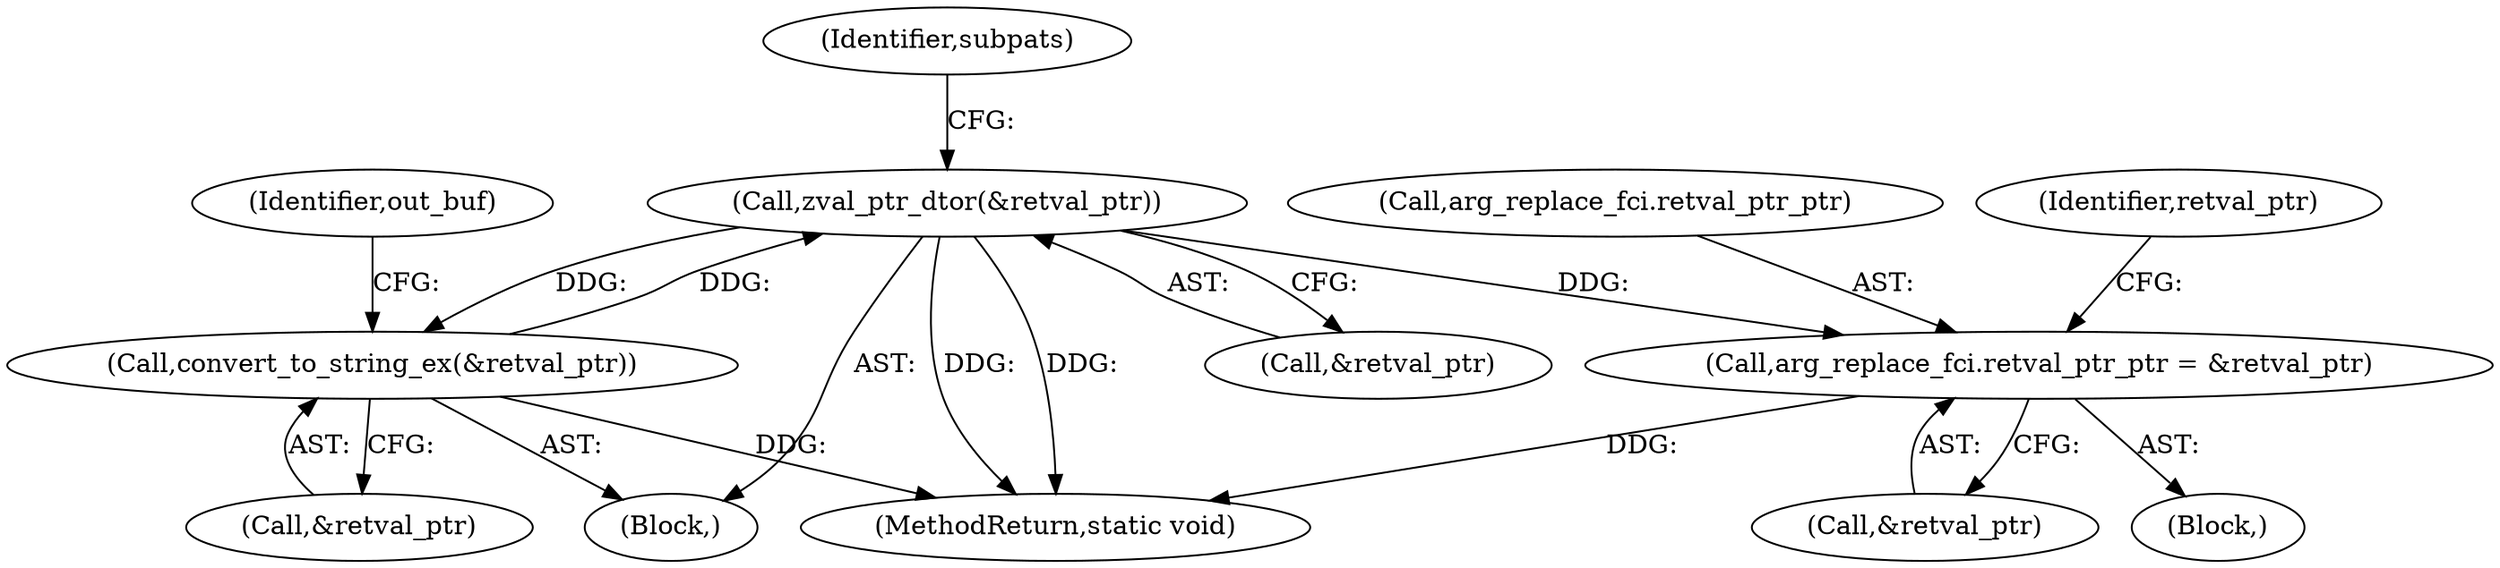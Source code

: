 digraph "0_php-src_5b597a2e5b28e2d5a52fc1be13f425f08f47cb62?w=1_1@pointer" {
"1000600" [label="(Call,zval_ptr_dtor(&retval_ptr))"];
"1000585" [label="(Call,convert_to_string_ex(&retval_ptr))"];
"1000600" [label="(Call,zval_ptr_dtor(&retval_ptr))"];
"1000578" [label="(Call,arg_replace_fci.retval_ptr_ptr = &retval_ptr)"];
"1000605" [label="(Identifier,subpats)"];
"1000601" [label="(Call,&retval_ptr)"];
"1000587" [label="(Identifier,retval_ptr)"];
"1000578" [label="(Call,arg_replace_fci.retval_ptr_ptr = &retval_ptr)"];
"1000586" [label="(Call,&retval_ptr)"];
"1000579" [label="(Call,arg_replace_fci.retval_ptr_ptr)"];
"1000743" [label="(MethodReturn,static void)"];
"1000585" [label="(Call,convert_to_string_ex(&retval_ptr))"];
"1000590" [label="(Identifier,out_buf)"];
"1000584" [label="(Block,)"];
"1000517" [label="(Block,)"];
"1000582" [label="(Call,&retval_ptr)"];
"1000600" [label="(Call,zval_ptr_dtor(&retval_ptr))"];
"1000600" -> "1000584"  [label="AST: "];
"1000600" -> "1000601"  [label="CFG: "];
"1000601" -> "1000600"  [label="AST: "];
"1000605" -> "1000600"  [label="CFG: "];
"1000600" -> "1000743"  [label="DDG: "];
"1000600" -> "1000743"  [label="DDG: "];
"1000600" -> "1000578"  [label="DDG: "];
"1000600" -> "1000585"  [label="DDG: "];
"1000585" -> "1000600"  [label="DDG: "];
"1000585" -> "1000584"  [label="AST: "];
"1000585" -> "1000586"  [label="CFG: "];
"1000586" -> "1000585"  [label="AST: "];
"1000590" -> "1000585"  [label="CFG: "];
"1000585" -> "1000743"  [label="DDG: "];
"1000578" -> "1000517"  [label="AST: "];
"1000578" -> "1000582"  [label="CFG: "];
"1000579" -> "1000578"  [label="AST: "];
"1000582" -> "1000578"  [label="AST: "];
"1000587" -> "1000578"  [label="CFG: "];
"1000578" -> "1000743"  [label="DDG: "];
}
